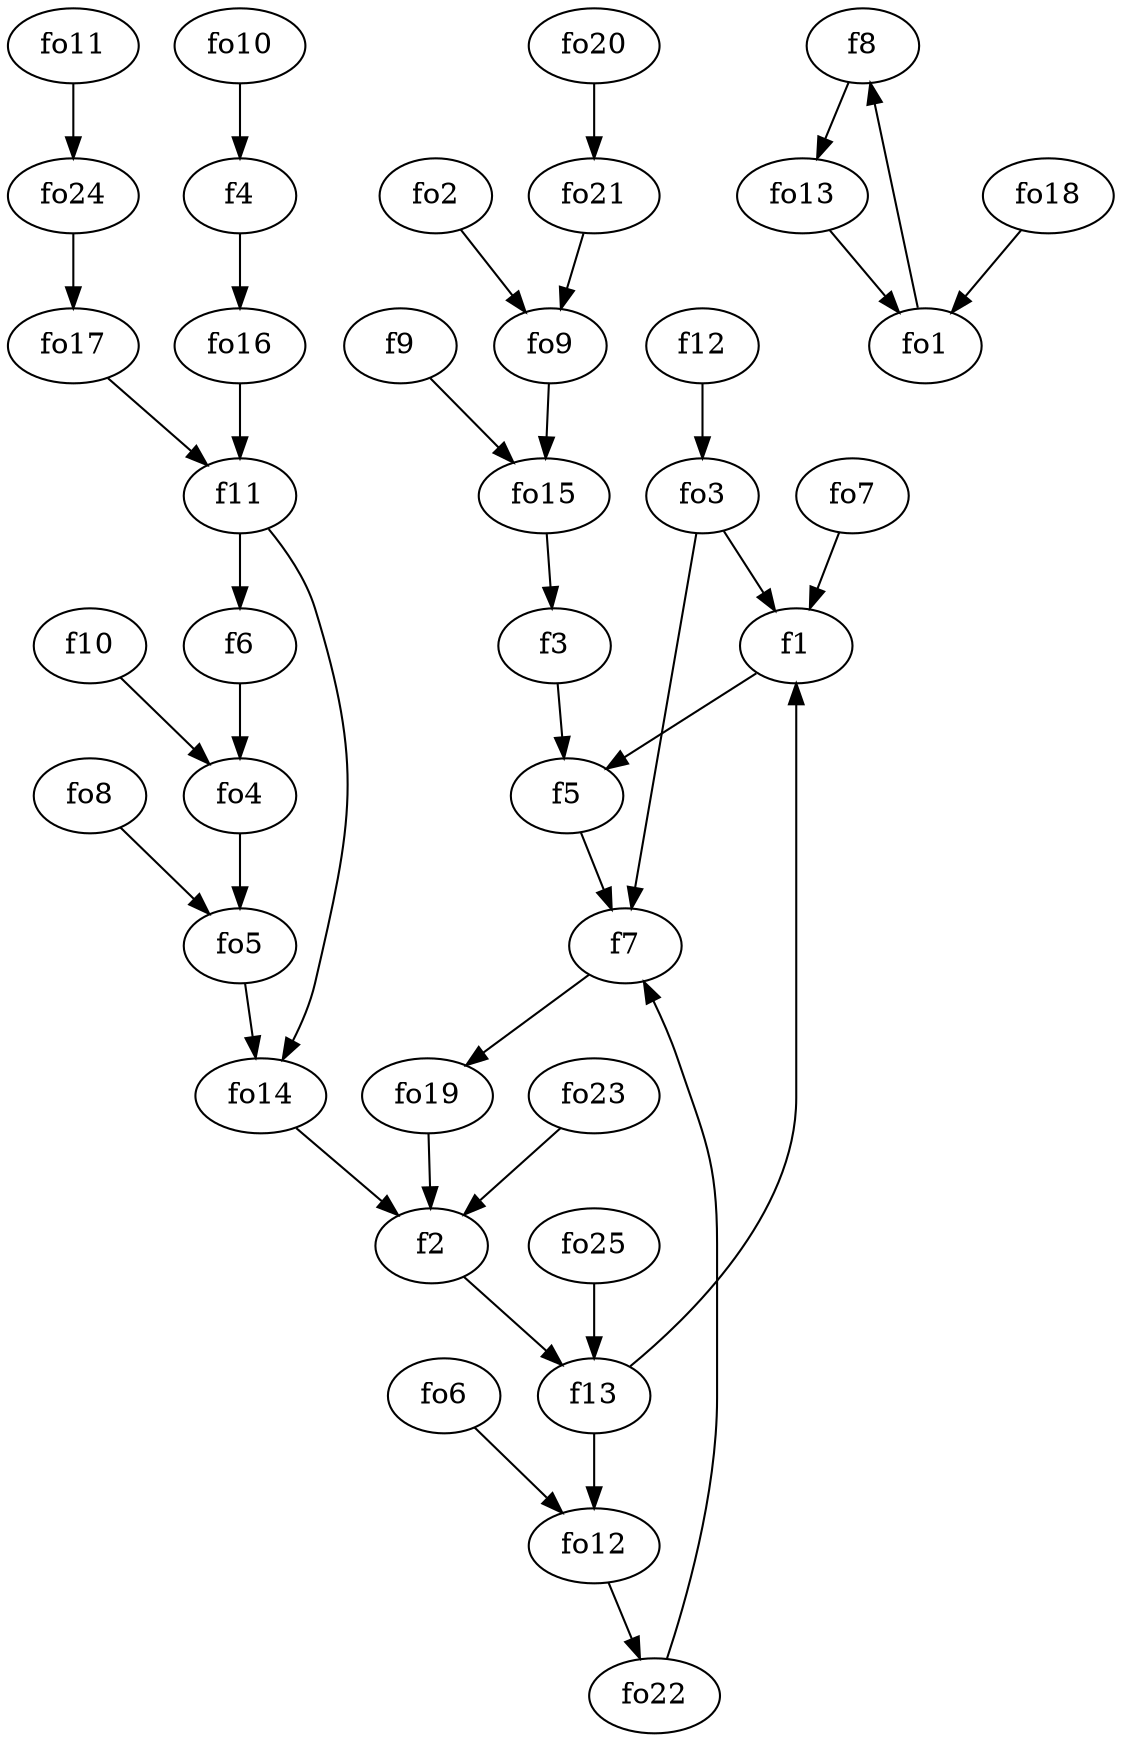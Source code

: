 strict digraph  {
f1;
f2;
f3;
f4;
f5;
f6;
f7;
f8;
f9;
f10;
f11;
f12;
f13;
fo1;
fo2;
fo3;
fo4;
fo5;
fo6;
fo7;
fo8;
fo9;
fo10;
fo11;
fo12;
fo13;
fo14;
fo15;
fo16;
fo17;
fo18;
fo19;
fo20;
fo21;
fo22;
fo23;
fo24;
fo25;
f1 -> f5  [weight=2];
f2 -> f13  [weight=2];
f3 -> f5  [weight=2];
f4 -> fo16  [weight=2];
f5 -> f7  [weight=2];
f6 -> fo4  [weight=2];
f7 -> fo19  [weight=2];
f8 -> fo13  [weight=2];
f9 -> fo15  [weight=2];
f10 -> fo4  [weight=2];
f11 -> fo14  [weight=2];
f11 -> f6  [weight=2];
f12 -> fo3  [weight=2];
f13 -> fo12  [weight=2];
f13 -> f1  [weight=2];
fo1 -> f8  [weight=2];
fo2 -> fo9  [weight=2];
fo3 -> f7  [weight=2];
fo3 -> f1  [weight=2];
fo4 -> fo5  [weight=2];
fo5 -> fo14  [weight=2];
fo6 -> fo12  [weight=2];
fo7 -> f1  [weight=2];
fo8 -> fo5  [weight=2];
fo9 -> fo15  [weight=2];
fo10 -> f4  [weight=2];
fo11 -> fo24  [weight=2];
fo12 -> fo22  [weight=2];
fo13 -> fo1  [weight=2];
fo14 -> f2  [weight=2];
fo15 -> f3  [weight=2];
fo16 -> f11  [weight=2];
fo17 -> f11  [weight=2];
fo18 -> fo1  [weight=2];
fo19 -> f2  [weight=2];
fo20 -> fo21  [weight=2];
fo21 -> fo9  [weight=2];
fo22 -> f7  [weight=2];
fo23 -> f2  [weight=2];
fo24 -> fo17  [weight=2];
fo25 -> f13  [weight=2];
}

